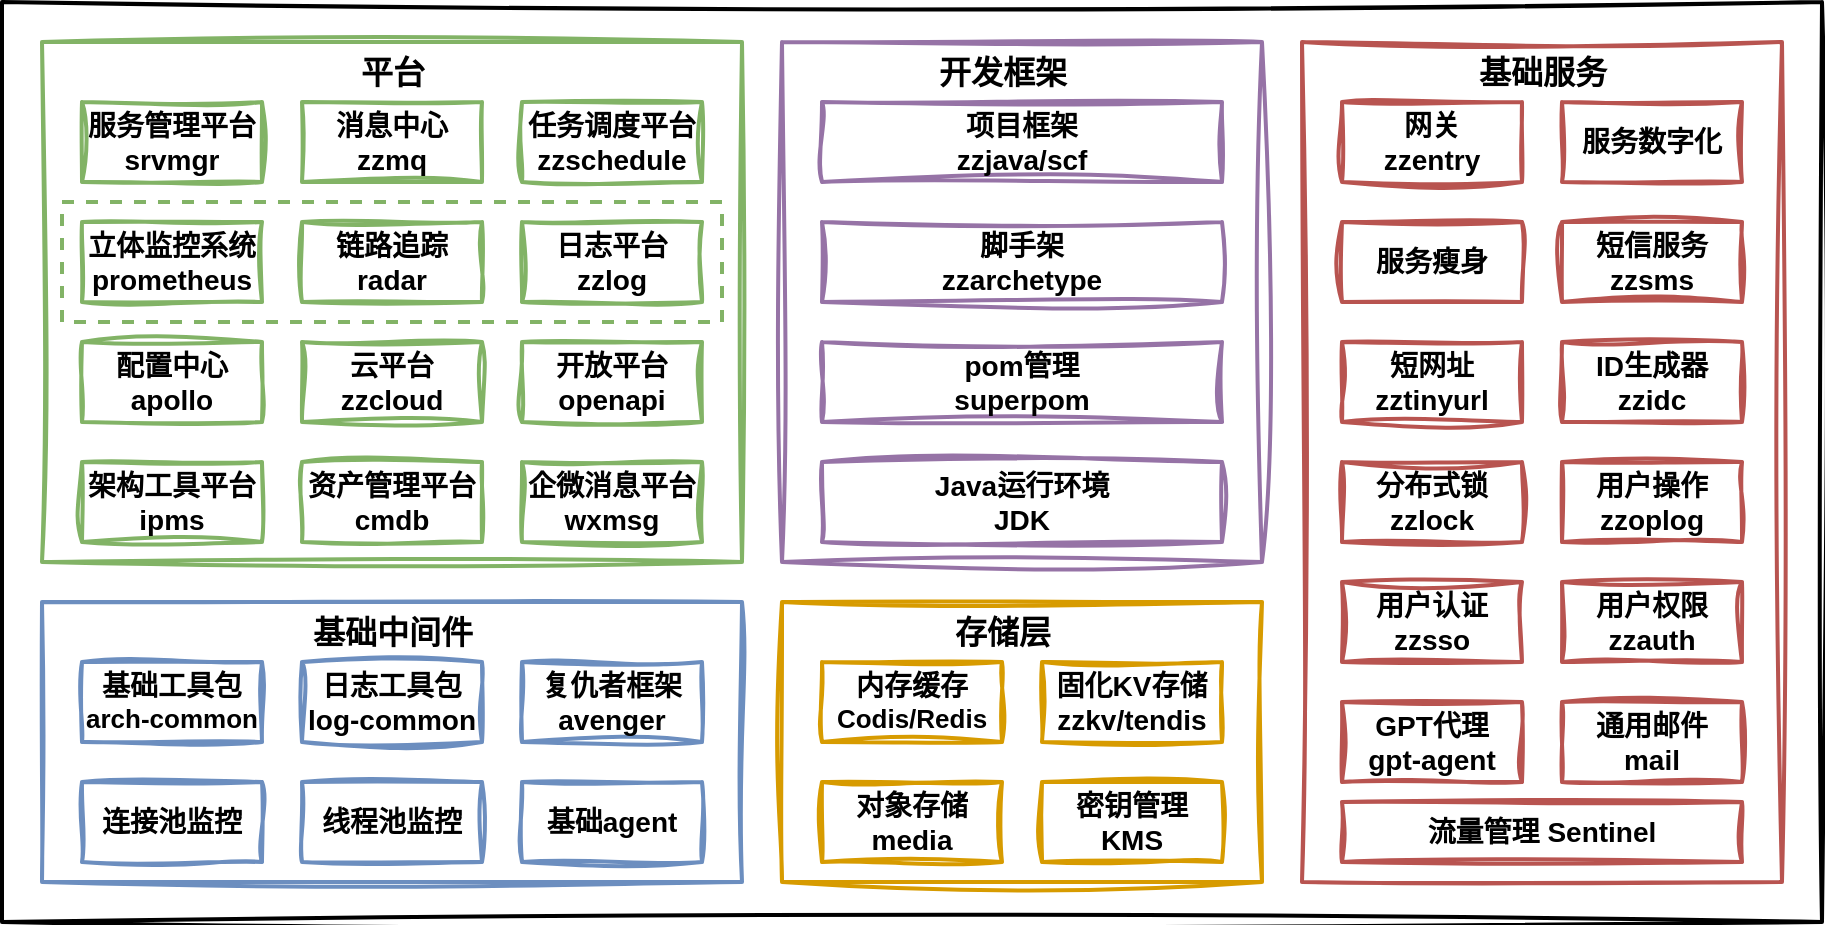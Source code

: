 <mxfile version="24.0.7" type="github">
  <diagram name="第 1 页" id="SzLL3QYjZRhpm81c2RgI">
    <mxGraphModel dx="979" dy="761" grid="1" gridSize="10" guides="1" tooltips="1" connect="1" arrows="1" fold="1" page="1" pageScale="1" pageWidth="827" pageHeight="1169" math="0" shadow="0">
      <root>
        <mxCell id="0" />
        <mxCell id="1" parent="0" />
        <mxCell id="pmjWqj78FuNZf2eYQH-d-1" value="" style="rounded=0;whiteSpace=wrap;html=1;fillColor=none;strokeWidth=2;sketch=1;curveFitting=1;jiggle=2;" vertex="1" parent="1">
          <mxGeometry x="80" y="160" width="910" height="460" as="geometry" />
        </mxCell>
        <mxCell id="pmjWqj78FuNZf2eYQH-d-2" value="" style="rounded=0;whiteSpace=wrap;html=1;fillColor=none;strokeWidth=2;strokeColor=#82b366;sketch=1;curveFitting=1;jiggle=2;" vertex="1" parent="1">
          <mxGeometry x="100" y="180" width="350" height="260" as="geometry" />
        </mxCell>
        <mxCell id="pmjWqj78FuNZf2eYQH-d-3" value="&lt;b&gt;&lt;font style=&quot;font-size: 16px;&quot;&gt;平台&lt;/font&gt;&lt;/b&gt;" style="text;html=1;align=center;verticalAlign=middle;resizable=0;points=[];autosize=1;strokeColor=none;fillColor=none;sketch=1;curveFitting=1;jiggle=2;" vertex="1" parent="1">
          <mxGeometry x="245" y="180" width="60" height="30" as="geometry" />
        </mxCell>
        <mxCell id="pmjWqj78FuNZf2eYQH-d-4" value="&lt;b&gt;&lt;font style=&quot;font-size: 14px;&quot;&gt;服务管理平台&lt;/font&gt;&lt;/b&gt;&lt;div&gt;&lt;b&gt;&lt;font style=&quot;font-size: 14px;&quot;&gt;srvmgr&lt;/font&gt;&lt;/b&gt;&lt;/div&gt;" style="rounded=0;whiteSpace=wrap;html=1;fillColor=none;strokeWidth=2;strokeColor=#82b366;sketch=1;curveFitting=1;jiggle=2;" vertex="1" parent="1">
          <mxGeometry x="120" y="210" width="90" height="40" as="geometry" />
        </mxCell>
        <mxCell id="pmjWqj78FuNZf2eYQH-d-5" value="&lt;span style=&quot;font-size: 14px;&quot;&gt;&lt;b&gt;消息中心&lt;/b&gt;&lt;/span&gt;&lt;br&gt;&lt;div&gt;&lt;span style=&quot;font-size: 14px;&quot;&gt;&lt;b&gt;zzmq&lt;/b&gt;&lt;/span&gt;&lt;/div&gt;" style="rounded=0;whiteSpace=wrap;html=1;fillColor=none;strokeWidth=2;strokeColor=#82b366;sketch=1;curveFitting=1;jiggle=2;" vertex="1" parent="1">
          <mxGeometry x="230" y="210" width="90" height="40" as="geometry" />
        </mxCell>
        <mxCell id="pmjWqj78FuNZf2eYQH-d-6" value="&lt;span style=&quot;font-size: 14px;&quot;&gt;&lt;b&gt;任务调度平台&lt;/b&gt;&lt;/span&gt;&lt;br&gt;&lt;div&gt;&lt;span style=&quot;font-size: 14px;&quot;&gt;&lt;b&gt;zzschedule&lt;/b&gt;&lt;/span&gt;&lt;/div&gt;" style="rounded=0;whiteSpace=wrap;html=1;fillColor=none;strokeWidth=2;strokeColor=#82b366;sketch=1;curveFitting=1;jiggle=2;" vertex="1" parent="1">
          <mxGeometry x="340" y="210" width="90" height="40" as="geometry" />
        </mxCell>
        <mxCell id="pmjWqj78FuNZf2eYQH-d-7" value="&lt;b&gt;&lt;font style=&quot;font-size: 14px;&quot;&gt;配置中心&lt;/font&gt;&lt;/b&gt;&lt;div&gt;&lt;b&gt;&lt;font style=&quot;font-size: 14px;&quot;&gt;apollo&lt;/font&gt;&lt;/b&gt;&lt;/div&gt;" style="rounded=0;whiteSpace=wrap;html=1;fillColor=none;strokeWidth=2;strokeColor=#82b366;sketch=1;curveFitting=1;jiggle=2;" vertex="1" parent="1">
          <mxGeometry x="120" y="330" width="90" height="40" as="geometry" />
        </mxCell>
        <mxCell id="pmjWqj78FuNZf2eYQH-d-8" value="&lt;span style=&quot;font-size: 14px;&quot;&gt;&lt;b&gt;云平台&lt;/b&gt;&lt;/span&gt;&lt;br&gt;&lt;div&gt;&lt;span style=&quot;font-size: 14px;&quot;&gt;&lt;b&gt;zzcloud&lt;/b&gt;&lt;/span&gt;&lt;/div&gt;" style="rounded=0;whiteSpace=wrap;html=1;fillColor=none;strokeWidth=2;strokeColor=#82b366;sketch=1;curveFitting=1;jiggle=2;" vertex="1" parent="1">
          <mxGeometry x="230" y="330" width="90" height="40" as="geometry" />
        </mxCell>
        <mxCell id="pmjWqj78FuNZf2eYQH-d-9" value="&lt;span style=&quot;font-size: 14px;&quot;&gt;&lt;b&gt;开放平台&lt;/b&gt;&lt;/span&gt;&lt;br&gt;&lt;div&gt;&lt;span style=&quot;font-size: 14px;&quot;&gt;&lt;b&gt;openapi&lt;/b&gt;&lt;/span&gt;&lt;/div&gt;" style="rounded=0;whiteSpace=wrap;html=1;fillColor=none;strokeWidth=2;strokeColor=#82b366;sketch=1;curveFitting=1;jiggle=2;" vertex="1" parent="1">
          <mxGeometry x="340" y="330" width="90" height="40" as="geometry" />
        </mxCell>
        <mxCell id="pmjWqj78FuNZf2eYQH-d-10" value="&lt;span style=&quot;font-size: 14px;&quot;&gt;&lt;b&gt;架构工具平台&lt;/b&gt;&lt;/span&gt;&lt;br&gt;&lt;div&gt;&lt;span style=&quot;font-size: 14px;&quot;&gt;&lt;b&gt;ipms&lt;/b&gt;&lt;/span&gt;&lt;/div&gt;" style="rounded=0;whiteSpace=wrap;html=1;fillColor=none;strokeWidth=2;strokeColor=#82b366;sketch=1;curveFitting=1;jiggle=2;" vertex="1" parent="1">
          <mxGeometry x="120" y="390" width="90" height="40" as="geometry" />
        </mxCell>
        <mxCell id="pmjWqj78FuNZf2eYQH-d-11" value="&lt;span style=&quot;font-size: 14px;&quot;&gt;&lt;b&gt;资产管理平台&lt;/b&gt;&lt;/span&gt;&lt;br&gt;&lt;div&gt;&lt;span style=&quot;font-size: 14px;&quot;&gt;&lt;b&gt;cmdb&lt;/b&gt;&lt;/span&gt;&lt;/div&gt;" style="rounded=0;whiteSpace=wrap;html=1;fillColor=none;strokeWidth=2;strokeColor=#82b366;sketch=1;curveFitting=1;jiggle=2;" vertex="1" parent="1">
          <mxGeometry x="230" y="390" width="90" height="40" as="geometry" />
        </mxCell>
        <mxCell id="pmjWqj78FuNZf2eYQH-d-12" value="&lt;span style=&quot;font-size: 14px;&quot;&gt;&lt;b&gt;企微消息平台&lt;/b&gt;&lt;/span&gt;&lt;br&gt;&lt;div&gt;&lt;span style=&quot;font-size: 14px;&quot;&gt;&lt;b&gt;wxmsg&lt;/b&gt;&lt;/span&gt;&lt;/div&gt;" style="rounded=0;whiteSpace=wrap;html=1;fillColor=none;strokeWidth=2;strokeColor=#82b366;sketch=1;curveFitting=1;jiggle=2;" vertex="1" parent="1">
          <mxGeometry x="340" y="390" width="90" height="40" as="geometry" />
        </mxCell>
        <mxCell id="pmjWqj78FuNZf2eYQH-d-14" value="&lt;b&gt;&lt;font style=&quot;font-size: 14px;&quot;&gt;立体监控系统&lt;/font&gt;&lt;/b&gt;&lt;div&gt;&lt;span style=&quot;font-size: 14px;&quot;&gt;&lt;b&gt;prometheus&lt;/b&gt;&lt;/span&gt;&lt;/div&gt;" style="rounded=0;whiteSpace=wrap;html=1;fillColor=none;strokeWidth=2;strokeColor=#82b366;sketch=1;curveFitting=1;jiggle=2;" vertex="1" parent="1">
          <mxGeometry x="120" y="270" width="90" height="40" as="geometry" />
        </mxCell>
        <mxCell id="pmjWqj78FuNZf2eYQH-d-15" value="&lt;span style=&quot;font-size: 14px;&quot;&gt;&lt;b&gt;链路追踪&lt;/b&gt;&lt;/span&gt;&lt;br&gt;&lt;div&gt;&lt;span style=&quot;font-size: 14px;&quot;&gt;&lt;b&gt;radar&lt;/b&gt;&lt;/span&gt;&lt;/div&gt;" style="rounded=0;whiteSpace=wrap;html=1;fillColor=none;strokeWidth=2;strokeColor=#82b366;sketch=1;curveFitting=1;jiggle=2;" vertex="1" parent="1">
          <mxGeometry x="230" y="270" width="90" height="40" as="geometry" />
        </mxCell>
        <mxCell id="pmjWqj78FuNZf2eYQH-d-16" value="&lt;span style=&quot;font-size: 14px;&quot;&gt;&lt;b&gt;日志平台&lt;/b&gt;&lt;/span&gt;&lt;br&gt;&lt;div&gt;&lt;span style=&quot;font-size: 14px;&quot;&gt;&lt;b&gt;zzlog&lt;/b&gt;&lt;/span&gt;&lt;/div&gt;" style="rounded=0;whiteSpace=wrap;html=1;fillColor=none;strokeWidth=2;strokeColor=#82b366;sketch=1;curveFitting=1;jiggle=2;" vertex="1" parent="1">
          <mxGeometry x="340" y="270" width="90" height="40" as="geometry" />
        </mxCell>
        <mxCell id="pmjWqj78FuNZf2eYQH-d-17" value="" style="rounded=0;whiteSpace=wrap;html=1;strokeWidth=2;sketch=1;curveFitting=1;jiggle=2;fillColor=none;strokeColor=#6c8ebf;" vertex="1" parent="1">
          <mxGeometry x="100" y="460" width="350" height="140" as="geometry" />
        </mxCell>
        <mxCell id="pmjWqj78FuNZf2eYQH-d-18" value="&lt;span style=&quot;font-size: 16px;&quot;&gt;&lt;b&gt;基础中间件&lt;/b&gt;&lt;/span&gt;" style="text;html=1;align=center;verticalAlign=middle;resizable=0;points=[];autosize=1;strokeColor=none;fillColor=none;sketch=1;curveFitting=1;jiggle=2;" vertex="1" parent="1">
          <mxGeometry x="225" y="460" width="100" height="30" as="geometry" />
        </mxCell>
        <mxCell id="pmjWqj78FuNZf2eYQH-d-19" value="&lt;span style=&quot;font-size: 14px;&quot;&gt;&lt;b&gt;基础工具包&lt;/b&gt;&lt;/span&gt;&lt;div&gt;&lt;b style=&quot;&quot;&gt;&lt;font style=&quot;font-size: 13px;&quot;&gt;arch-common&lt;/font&gt;&lt;/b&gt;&lt;/div&gt;" style="rounded=0;whiteSpace=wrap;html=1;fillColor=none;strokeWidth=2;strokeColor=#6c8ebf;sketch=1;curveFitting=1;jiggle=2;" vertex="1" parent="1">
          <mxGeometry x="120" y="490" width="90" height="40" as="geometry" />
        </mxCell>
        <mxCell id="pmjWqj78FuNZf2eYQH-d-20" value="&lt;span style=&quot;font-size: 14px;&quot;&gt;&lt;b&gt;日志工具包&lt;/b&gt;&lt;/span&gt;&lt;br&gt;&lt;div&gt;&lt;span style=&quot;font-size: 14px;&quot;&gt;&lt;b&gt;log-common&lt;/b&gt;&lt;/span&gt;&lt;/div&gt;" style="rounded=0;whiteSpace=wrap;html=1;fillColor=none;strokeWidth=2;strokeColor=#6c8ebf;sketch=1;curveFitting=1;jiggle=2;" vertex="1" parent="1">
          <mxGeometry x="230" y="490" width="90" height="40" as="geometry" />
        </mxCell>
        <mxCell id="pmjWqj78FuNZf2eYQH-d-21" value="&lt;span style=&quot;font-size: 14px;&quot;&gt;&lt;b&gt;复仇者框架&lt;/b&gt;&lt;/span&gt;&lt;br&gt;&lt;div&gt;&lt;span style=&quot;font-size: 14px;&quot;&gt;&lt;b&gt;avenger&lt;/b&gt;&lt;/span&gt;&lt;/div&gt;" style="rounded=0;whiteSpace=wrap;html=1;fillColor=none;strokeWidth=2;strokeColor=#6c8ebf;sketch=1;curveFitting=1;jiggle=2;" vertex="1" parent="1">
          <mxGeometry x="340" y="490" width="90" height="40" as="geometry" />
        </mxCell>
        <mxCell id="pmjWqj78FuNZf2eYQH-d-28" value="&lt;b&gt;&lt;font style=&quot;font-size: 14px;&quot;&gt;连接池监控&lt;/font&gt;&lt;/b&gt;" style="rounded=0;whiteSpace=wrap;html=1;fillColor=none;strokeWidth=2;strokeColor=#6c8ebf;sketch=1;curveFitting=1;jiggle=2;" vertex="1" parent="1">
          <mxGeometry x="120" y="550" width="90" height="40" as="geometry" />
        </mxCell>
        <mxCell id="pmjWqj78FuNZf2eYQH-d-29" value="&lt;span style=&quot;font-size: 14px;&quot;&gt;&lt;b&gt;线程池监控&lt;/b&gt;&lt;/span&gt;" style="rounded=0;whiteSpace=wrap;html=1;fillColor=none;strokeWidth=2;strokeColor=#6c8ebf;sketch=1;curveFitting=1;jiggle=2;" vertex="1" parent="1">
          <mxGeometry x="230" y="550" width="90" height="40" as="geometry" />
        </mxCell>
        <mxCell id="pmjWqj78FuNZf2eYQH-d-30" value="&lt;span style=&quot;font-size: 14px;&quot;&gt;&lt;b&gt;基础agent&lt;/b&gt;&lt;/span&gt;" style="rounded=0;whiteSpace=wrap;html=1;fillColor=none;strokeWidth=2;strokeColor=#6c8ebf;sketch=1;curveFitting=1;jiggle=2;" vertex="1" parent="1">
          <mxGeometry x="340" y="550" width="90" height="40" as="geometry" />
        </mxCell>
        <mxCell id="pmjWqj78FuNZf2eYQH-d-31" value="" style="rounded=0;whiteSpace=wrap;html=1;fillColor=none;strokeWidth=2;strokeColor=#9673a6;sketch=1;curveFitting=1;jiggle=2;" vertex="1" parent="1">
          <mxGeometry x="470" y="180" width="240" height="260" as="geometry" />
        </mxCell>
        <mxCell id="pmjWqj78FuNZf2eYQH-d-32" value="&lt;b&gt;&lt;font style=&quot;font-size: 16px;&quot;&gt;开发框架&lt;/font&gt;&lt;/b&gt;" style="text;html=1;align=center;verticalAlign=middle;resizable=0;points=[];autosize=1;strokeColor=none;fillColor=none;sketch=1;curveFitting=1;jiggle=2;" vertex="1" parent="1">
          <mxGeometry x="535" y="180" width="90" height="30" as="geometry" />
        </mxCell>
        <mxCell id="pmjWqj78FuNZf2eYQH-d-33" value="&lt;div&gt;&lt;b&gt;&lt;font style=&quot;font-size: 14px;&quot;&gt;项目框架&lt;/font&gt;&lt;/b&gt;&lt;/div&gt;&lt;b&gt;&lt;font style=&quot;font-size: 14px;&quot;&gt;zzjava/scf&lt;/font&gt;&lt;/b&gt;" style="rounded=0;whiteSpace=wrap;html=1;fillColor=none;strokeWidth=2;strokeColor=#9673a6;sketch=1;curveFitting=1;jiggle=2;" vertex="1" parent="1">
          <mxGeometry x="490" y="210" width="200" height="40" as="geometry" />
        </mxCell>
        <mxCell id="pmjWqj78FuNZf2eYQH-d-36" value="&lt;b&gt;&lt;font style=&quot;font-size: 14px;&quot;&gt;pom管理&lt;/font&gt;&lt;/b&gt;&lt;div&gt;&lt;span style=&quot;font-size: 14px;&quot;&gt;&lt;b&gt;superpom&lt;/b&gt;&lt;/span&gt;&lt;/div&gt;" style="rounded=0;whiteSpace=wrap;html=1;fillColor=none;strokeWidth=2;strokeColor=#9673a6;sketch=1;curveFitting=1;jiggle=2;" vertex="1" parent="1">
          <mxGeometry x="490" y="330" width="200" height="40" as="geometry" />
        </mxCell>
        <mxCell id="pmjWqj78FuNZf2eYQH-d-39" value="&lt;span style=&quot;font-size: 14px;&quot;&gt;&lt;b&gt;Java运行环境&lt;/b&gt;&lt;/span&gt;&lt;br&gt;&lt;div&gt;&lt;span style=&quot;font-size: 14px;&quot;&gt;&lt;b&gt;JDK&lt;/b&gt;&lt;/span&gt;&lt;/div&gt;" style="rounded=0;whiteSpace=wrap;html=1;fillColor=none;strokeWidth=2;strokeColor=#9673a6;sketch=1;curveFitting=1;jiggle=2;" vertex="1" parent="1">
          <mxGeometry x="490" y="390" width="200" height="40" as="geometry" />
        </mxCell>
        <mxCell id="pmjWqj78FuNZf2eYQH-d-42" value="&lt;b&gt;&lt;font style=&quot;font-size: 14px;&quot;&gt;脚手架&lt;/font&gt;&lt;/b&gt;&lt;div&gt;&lt;span style=&quot;font-size: 14px;&quot;&gt;&lt;b&gt;zzarchetype&lt;/b&gt;&lt;/span&gt;&lt;/div&gt;" style="rounded=0;whiteSpace=wrap;html=1;fillColor=none;strokeWidth=2;strokeColor=#9673a6;sketch=1;curveFitting=1;jiggle=2;" vertex="1" parent="1">
          <mxGeometry x="490" y="270" width="200" height="40" as="geometry" />
        </mxCell>
        <mxCell id="pmjWqj78FuNZf2eYQH-d-45" value="" style="rounded=0;whiteSpace=wrap;html=1;fillColor=none;strokeWidth=2;strokeColor=#d79b00;sketch=1;curveFitting=1;jiggle=2;" vertex="1" parent="1">
          <mxGeometry x="470" y="460" width="240" height="140" as="geometry" />
        </mxCell>
        <mxCell id="pmjWqj78FuNZf2eYQH-d-46" value="&lt;span style=&quot;font-size: 16px;&quot;&gt;&lt;b&gt;存储层&lt;/b&gt;&lt;/span&gt;" style="text;html=1;align=center;verticalAlign=middle;resizable=0;points=[];autosize=1;strokeColor=none;fillColor=none;sketch=1;curveFitting=1;jiggle=2;" vertex="1" parent="1">
          <mxGeometry x="545" y="460" width="70" height="30" as="geometry" />
        </mxCell>
        <mxCell id="pmjWqj78FuNZf2eYQH-d-47" value="&lt;span style=&quot;font-size: 14px;&quot;&gt;&lt;b&gt;内存缓存&lt;/b&gt;&lt;/span&gt;&lt;div&gt;&lt;b style=&quot;&quot;&gt;&lt;font style=&quot;font-size: 13px;&quot;&gt;Codis/Redis&lt;/font&gt;&lt;/b&gt;&lt;/div&gt;" style="rounded=0;whiteSpace=wrap;html=1;fillColor=none;strokeWidth=2;strokeColor=#d79b00;sketch=1;curveFitting=1;jiggle=2;" vertex="1" parent="1">
          <mxGeometry x="490" y="490" width="90" height="40" as="geometry" />
        </mxCell>
        <mxCell id="pmjWqj78FuNZf2eYQH-d-48" value="&lt;span style=&quot;font-size: 14px;&quot;&gt;&lt;b&gt;固化KV存储&lt;/b&gt;&lt;/span&gt;&lt;br&gt;&lt;div&gt;&lt;span style=&quot;font-size: 14px;&quot;&gt;&lt;b&gt;zzkv/tendis&lt;/b&gt;&lt;/span&gt;&lt;/div&gt;" style="rounded=0;whiteSpace=wrap;html=1;fillColor=none;strokeWidth=2;strokeColor=#d79b00;sketch=1;curveFitting=1;jiggle=2;" vertex="1" parent="1">
          <mxGeometry x="600" y="490" width="90" height="40" as="geometry" />
        </mxCell>
        <mxCell id="pmjWqj78FuNZf2eYQH-d-49" value="&lt;span style=&quot;font-size: 14px;&quot;&gt;&lt;b&gt;对象存储&lt;/b&gt;&lt;/span&gt;&lt;br&gt;&lt;div&gt;&lt;span style=&quot;font-size: 14px;&quot;&gt;&lt;b&gt;media&lt;/b&gt;&lt;/span&gt;&lt;/div&gt;" style="rounded=0;whiteSpace=wrap;html=1;fillColor=none;strokeWidth=2;strokeColor=#d79b00;sketch=1;curveFitting=1;jiggle=2;" vertex="1" parent="1">
          <mxGeometry x="490" y="550" width="90" height="40" as="geometry" />
        </mxCell>
        <mxCell id="pmjWqj78FuNZf2eYQH-d-53" value="&lt;span style=&quot;font-size: 14px;&quot;&gt;&lt;b&gt;密钥管理&lt;/b&gt;&lt;/span&gt;&lt;br&gt;&lt;div&gt;&lt;span style=&quot;font-size: 14px;&quot;&gt;&lt;b&gt;KMS&lt;/b&gt;&lt;/span&gt;&lt;/div&gt;" style="rounded=0;whiteSpace=wrap;html=1;fillColor=none;strokeWidth=2;strokeColor=#d79b00;sketch=1;curveFitting=1;jiggle=2;" vertex="1" parent="1">
          <mxGeometry x="600" y="550" width="90" height="40" as="geometry" />
        </mxCell>
        <mxCell id="pmjWqj78FuNZf2eYQH-d-54" value="" style="rounded=0;whiteSpace=wrap;html=1;fillColor=none;strokeWidth=2;strokeColor=#b85450;sketch=1;curveFitting=1;jiggle=2;" vertex="1" parent="1">
          <mxGeometry x="730" y="180" width="240" height="420" as="geometry" />
        </mxCell>
        <mxCell id="pmjWqj78FuNZf2eYQH-d-55" value="&lt;span style=&quot;font-size: 16px;&quot;&gt;&lt;b&gt;基础服务&lt;/b&gt;&lt;/span&gt;" style="text;html=1;align=center;verticalAlign=middle;resizable=0;points=[];autosize=1;strokeColor=none;fillColor=none;sketch=1;curveFitting=1;jiggle=2;" vertex="1" parent="1">
          <mxGeometry x="805" y="180" width="90" height="30" as="geometry" />
        </mxCell>
        <mxCell id="pmjWqj78FuNZf2eYQH-d-56" value="&lt;b&gt;&lt;font style=&quot;font-size: 14px;&quot;&gt;网关&lt;/font&gt;&lt;/b&gt;&lt;div&gt;&lt;b&gt;&lt;font style=&quot;font-size: 14px;&quot;&gt;zzentry&lt;/font&gt;&lt;/b&gt;&lt;/div&gt;" style="rounded=0;whiteSpace=wrap;html=1;fillColor=none;strokeWidth=2;strokeColor=#b85450;sketch=1;curveFitting=1;jiggle=2;" vertex="1" parent="1">
          <mxGeometry x="750" y="210" width="90" height="40" as="geometry" />
        </mxCell>
        <mxCell id="pmjWqj78FuNZf2eYQH-d-57" value="&lt;span style=&quot;font-size: 14px;&quot;&gt;&lt;b&gt;服务数字化&lt;/b&gt;&lt;/span&gt;" style="rounded=0;whiteSpace=wrap;html=1;fillColor=none;strokeWidth=2;strokeColor=#b85450;sketch=1;curveFitting=1;jiggle=2;" vertex="1" parent="1">
          <mxGeometry x="860" y="210" width="90" height="40" as="geometry" />
        </mxCell>
        <mxCell id="pmjWqj78FuNZf2eYQH-d-58" value="&lt;span style=&quot;font-size: 14px;&quot;&gt;&lt;b&gt;短信服务&lt;/b&gt;&lt;/span&gt;&lt;br&gt;&lt;div&gt;&lt;span style=&quot;font-size: 14px;&quot;&gt;&lt;b&gt;zzsms&lt;/b&gt;&lt;/span&gt;&lt;/div&gt;" style="rounded=0;whiteSpace=wrap;html=1;fillColor=none;strokeWidth=2;strokeColor=#b85450;sketch=1;curveFitting=1;jiggle=2;" vertex="1" parent="1">
          <mxGeometry x="860" y="270" width="90" height="40" as="geometry" />
        </mxCell>
        <mxCell id="pmjWqj78FuNZf2eYQH-d-59" value="&lt;b&gt;&lt;font style=&quot;font-size: 14px;&quot;&gt;用户认证&lt;/font&gt;&lt;/b&gt;&lt;div&gt;&lt;b&gt;&lt;font style=&quot;font-size: 14px;&quot;&gt;zzsso&lt;/font&gt;&lt;/b&gt;&lt;/div&gt;" style="rounded=0;whiteSpace=wrap;html=1;fillColor=none;strokeWidth=2;strokeColor=#b85450;sketch=1;curveFitting=1;jiggle=2;" vertex="1" parent="1">
          <mxGeometry x="750" y="450" width="90" height="40" as="geometry" />
        </mxCell>
        <mxCell id="pmjWqj78FuNZf2eYQH-d-60" value="&lt;span style=&quot;font-size: 14px;&quot;&gt;&lt;b&gt;用户权限&lt;/b&gt;&lt;/span&gt;&lt;br&gt;&lt;div&gt;&lt;span style=&quot;font-size: 14px;&quot;&gt;&lt;b&gt;zzauth&lt;/b&gt;&lt;/span&gt;&lt;/div&gt;" style="rounded=0;whiteSpace=wrap;html=1;fillColor=none;strokeWidth=2;strokeColor=#b85450;sketch=1;curveFitting=1;jiggle=2;" vertex="1" parent="1">
          <mxGeometry x="860" y="450" width="90" height="40" as="geometry" />
        </mxCell>
        <mxCell id="pmjWqj78FuNZf2eYQH-d-61" value="&lt;span style=&quot;font-size: 14px;&quot;&gt;&lt;b&gt;用户操作&lt;/b&gt;&lt;/span&gt;&lt;br&gt;&lt;div&gt;&lt;span style=&quot;font-size: 14px;&quot;&gt;&lt;b&gt;zzoplog&lt;/b&gt;&lt;/span&gt;&lt;/div&gt;" style="rounded=0;whiteSpace=wrap;html=1;fillColor=none;strokeWidth=2;strokeColor=#b85450;sketch=1;curveFitting=1;jiggle=2;" vertex="1" parent="1">
          <mxGeometry x="860" y="390" width="90" height="40" as="geometry" />
        </mxCell>
        <mxCell id="pmjWqj78FuNZf2eYQH-d-62" value="&lt;span style=&quot;font-size: 14px;&quot;&gt;&lt;b&gt;服务瘦身&lt;/b&gt;&lt;/span&gt;" style="rounded=0;whiteSpace=wrap;html=1;fillColor=none;strokeWidth=2;strokeColor=#b85450;sketch=1;curveFitting=1;jiggle=2;" vertex="1" parent="1">
          <mxGeometry x="750" y="270" width="90" height="40" as="geometry" />
        </mxCell>
        <mxCell id="pmjWqj78FuNZf2eYQH-d-63" value="&lt;span style=&quot;font-size: 14px;&quot;&gt;&lt;b&gt;GPT代理&lt;/b&gt;&lt;/span&gt;&lt;br&gt;&lt;div&gt;&lt;span style=&quot;font-size: 14px;&quot;&gt;&lt;b&gt;gpt-agent&lt;/b&gt;&lt;/span&gt;&lt;/div&gt;" style="rounded=0;whiteSpace=wrap;html=1;fillColor=none;strokeWidth=2;strokeColor=#b85450;sketch=1;curveFitting=1;jiggle=2;" vertex="1" parent="1">
          <mxGeometry x="750" y="510" width="90" height="40" as="geometry" />
        </mxCell>
        <mxCell id="pmjWqj78FuNZf2eYQH-d-64" value="&lt;span style=&quot;font-size: 14px;&quot;&gt;&lt;b&gt;通用邮件&lt;/b&gt;&lt;/span&gt;&lt;br&gt;&lt;div&gt;&lt;span style=&quot;font-size: 14px;&quot;&gt;&lt;b&gt;mail&lt;/b&gt;&lt;/span&gt;&lt;/div&gt;" style="rounded=0;whiteSpace=wrap;html=1;fillColor=none;strokeWidth=2;strokeColor=#b85450;sketch=1;curveFitting=1;jiggle=2;" vertex="1" parent="1">
          <mxGeometry x="860" y="510" width="90" height="40" as="geometry" />
        </mxCell>
        <mxCell id="pmjWqj78FuNZf2eYQH-d-65" value="&lt;span style=&quot;font-size: 14px;&quot;&gt;&lt;b&gt;ID生成器&lt;/b&gt;&lt;/span&gt;&lt;br&gt;&lt;div&gt;&lt;span style=&quot;font-size: 14px;&quot;&gt;&lt;b&gt;zzidc&lt;/b&gt;&lt;/span&gt;&lt;/div&gt;" style="rounded=0;whiteSpace=wrap;html=1;fillColor=none;strokeWidth=2;strokeColor=#b85450;sketch=1;curveFitting=1;jiggle=2;" vertex="1" parent="1">
          <mxGeometry x="860" y="330" width="90" height="40" as="geometry" />
        </mxCell>
        <mxCell id="pmjWqj78FuNZf2eYQH-d-66" value="&lt;span style=&quot;font-size: 14px;&quot;&gt;&lt;b&gt;分布式锁&lt;/b&gt;&lt;/span&gt;&lt;br&gt;&lt;div&gt;&lt;span style=&quot;font-size: 14px;&quot;&gt;&lt;b&gt;zzlock&lt;/b&gt;&lt;/span&gt;&lt;/div&gt;" style="rounded=0;whiteSpace=wrap;html=1;fillColor=none;strokeWidth=2;strokeColor=#b85450;sketch=1;curveFitting=1;jiggle=2;" vertex="1" parent="1">
          <mxGeometry x="750" y="390" width="90" height="40" as="geometry" />
        </mxCell>
        <mxCell id="pmjWqj78FuNZf2eYQH-d-67" value="&lt;span style=&quot;font-size: 14px;&quot;&gt;&lt;b&gt;短网址&lt;/b&gt;&lt;/span&gt;&lt;br&gt;&lt;div&gt;&lt;span style=&quot;font-size: 14px;&quot;&gt;&lt;b&gt;zztinyurl&lt;/b&gt;&lt;/span&gt;&lt;/div&gt;" style="rounded=0;whiteSpace=wrap;html=1;fillColor=none;strokeWidth=2;strokeColor=#b85450;sketch=1;curveFitting=1;jiggle=2;" vertex="1" parent="1">
          <mxGeometry x="750" y="330" width="90" height="40" as="geometry" />
        </mxCell>
        <mxCell id="pmjWqj78FuNZf2eYQH-d-68" value="&lt;span style=&quot;font-size: 14px;&quot;&gt;&lt;b&gt;流量管理 Sentinel&lt;/b&gt;&lt;/span&gt;" style="rounded=0;whiteSpace=wrap;html=1;fillColor=none;strokeWidth=2;strokeColor=#b85450;sketch=1;curveFitting=1;jiggle=2;" vertex="1" parent="1">
          <mxGeometry x="750" y="560" width="200" height="30" as="geometry" />
        </mxCell>
        <mxCell id="pmjWqj78FuNZf2eYQH-d-70" value="" style="rounded=0;whiteSpace=wrap;html=1;fillColor=none;strokeWidth=2;dashed=1;strokeColor=#82b366;" vertex="1" parent="1">
          <mxGeometry x="110" y="260" width="330" height="60" as="geometry" />
        </mxCell>
      </root>
    </mxGraphModel>
  </diagram>
</mxfile>
